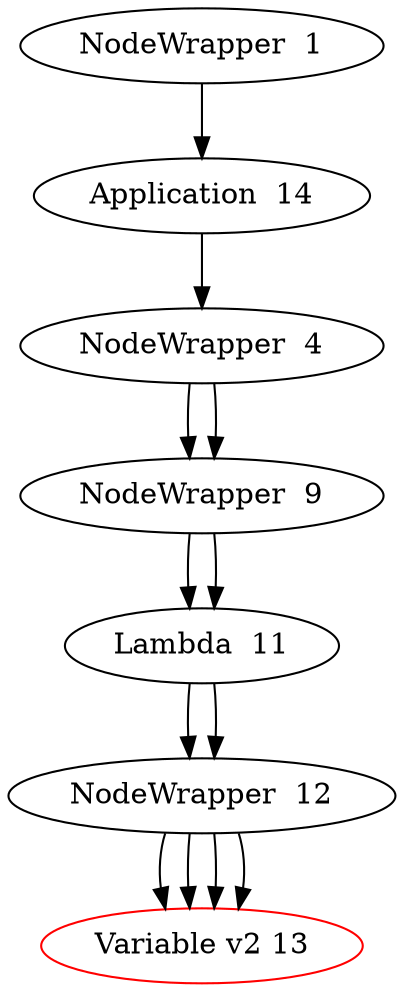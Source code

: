 digraph Lambda {
1128032093 [label="NodeWrapper  1"];
1128032093 -> {195600860};
195600860 [label="Application  14"];
195600860 -> {670700378, 670700378};
670700378 [label="NodeWrapper  4"];
670700378 -> {636718812};
636718812 [label="NodeWrapper  9"];
636718812 -> {1558600329};
1558600329 [label="Lambda  11"];
1558600329 -> {1051754451, 1051754451};
1051754451 [label="NodeWrapper  12"];
1051754451 -> {1349277854};
1349277854 [label="Variable v2 13", color=red];
1349277854 -> {};
1051754451 [label="NodeWrapper  12"];
1051754451 -> {1349277854};
1349277854 [label="Variable v2 13", color=red];
1349277854 -> {};
670700378 [label="NodeWrapper  4"];
670700378 -> {636718812};
636718812 [label="NodeWrapper  9"];
636718812 -> {1558600329};
1558600329 [label="Lambda  11"];
1558600329 -> {1051754451, 1051754451};
1051754451 [label="NodeWrapper  12"];
1051754451 -> {1349277854};
1349277854 [label="Variable v2 13", color=red];
1349277854 -> {};
1051754451 [label="NodeWrapper  12"];
1051754451 -> {1349277854};
1349277854 [label="Variable v2 13", color=red];
1349277854 -> {};

}